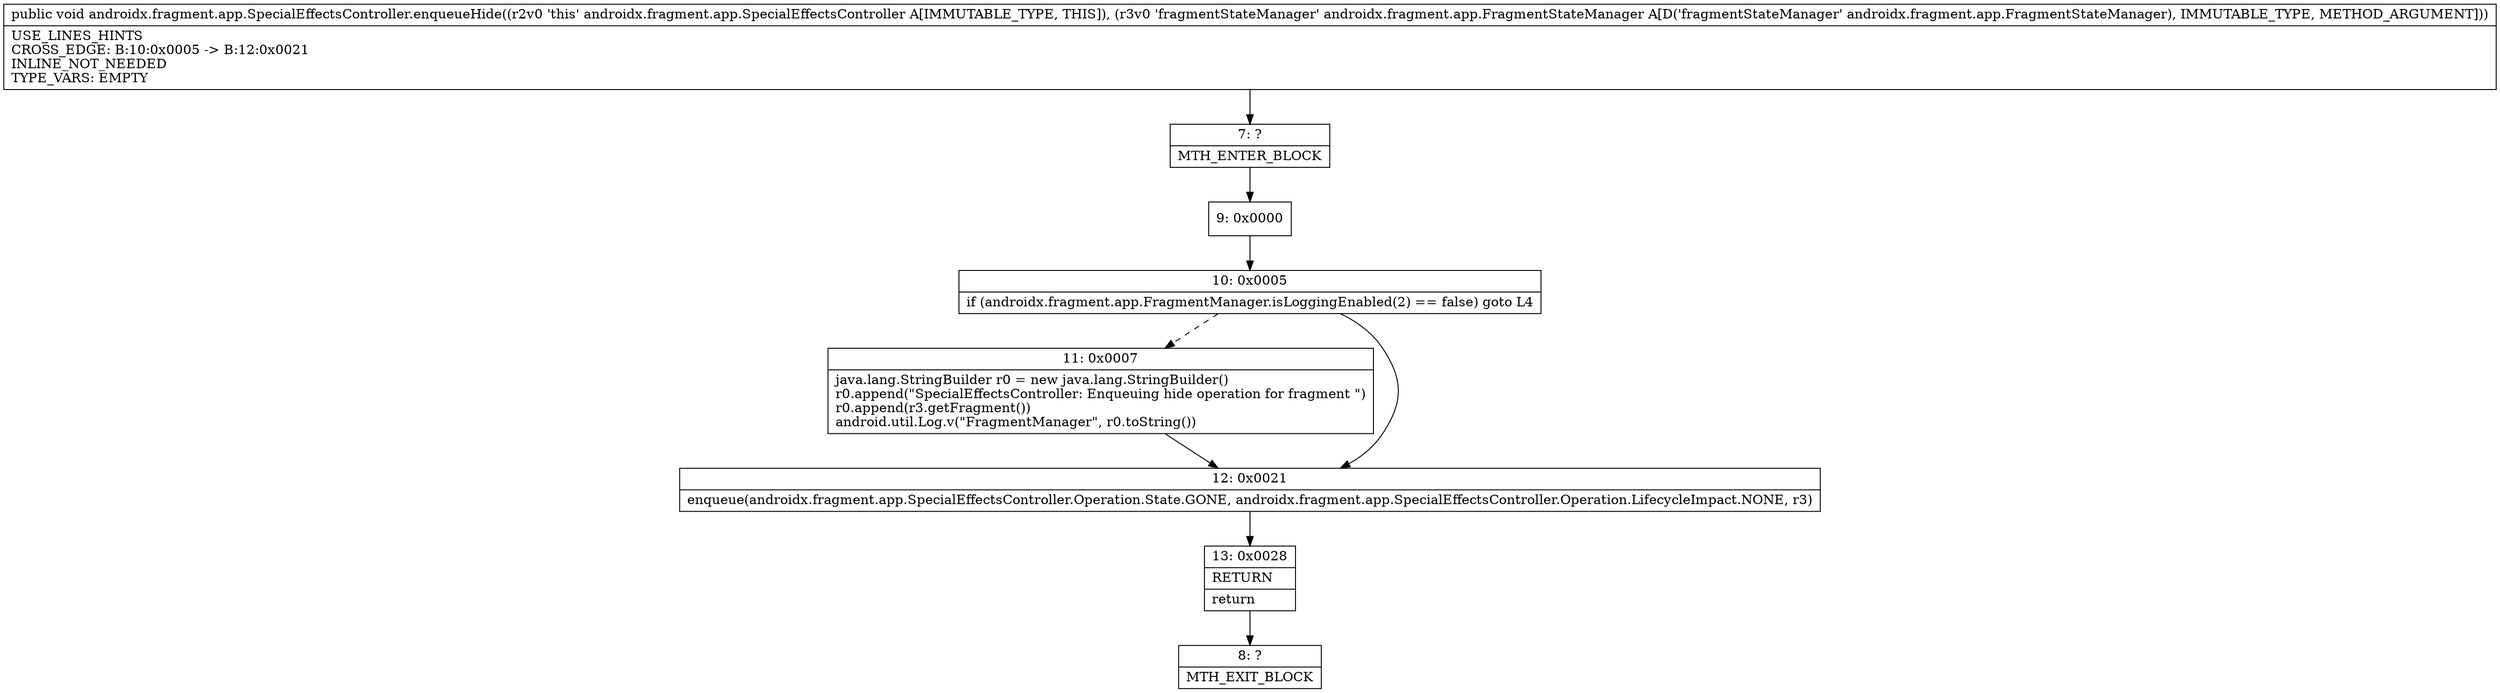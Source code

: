 digraph "CFG forandroidx.fragment.app.SpecialEffectsController.enqueueHide(Landroidx\/fragment\/app\/FragmentStateManager;)V" {
Node_7 [shape=record,label="{7\:\ ?|MTH_ENTER_BLOCK\l}"];
Node_9 [shape=record,label="{9\:\ 0x0000}"];
Node_10 [shape=record,label="{10\:\ 0x0005|if (androidx.fragment.app.FragmentManager.isLoggingEnabled(2) == false) goto L4\l}"];
Node_11 [shape=record,label="{11\:\ 0x0007|java.lang.StringBuilder r0 = new java.lang.StringBuilder()\lr0.append(\"SpecialEffectsController: Enqueuing hide operation for fragment \")\lr0.append(r3.getFragment())\landroid.util.Log.v(\"FragmentManager\", r0.toString())\l}"];
Node_12 [shape=record,label="{12\:\ 0x0021|enqueue(androidx.fragment.app.SpecialEffectsController.Operation.State.GONE, androidx.fragment.app.SpecialEffectsController.Operation.LifecycleImpact.NONE, r3)\l}"];
Node_13 [shape=record,label="{13\:\ 0x0028|RETURN\l|return\l}"];
Node_8 [shape=record,label="{8\:\ ?|MTH_EXIT_BLOCK\l}"];
MethodNode[shape=record,label="{public void androidx.fragment.app.SpecialEffectsController.enqueueHide((r2v0 'this' androidx.fragment.app.SpecialEffectsController A[IMMUTABLE_TYPE, THIS]), (r3v0 'fragmentStateManager' androidx.fragment.app.FragmentStateManager A[D('fragmentStateManager' androidx.fragment.app.FragmentStateManager), IMMUTABLE_TYPE, METHOD_ARGUMENT]))  | USE_LINES_HINTS\lCROSS_EDGE: B:10:0x0005 \-\> B:12:0x0021\lINLINE_NOT_NEEDED\lTYPE_VARS: EMPTY\l}"];
MethodNode -> Node_7;Node_7 -> Node_9;
Node_9 -> Node_10;
Node_10 -> Node_11[style=dashed];
Node_10 -> Node_12;
Node_11 -> Node_12;
Node_12 -> Node_13;
Node_13 -> Node_8;
}

